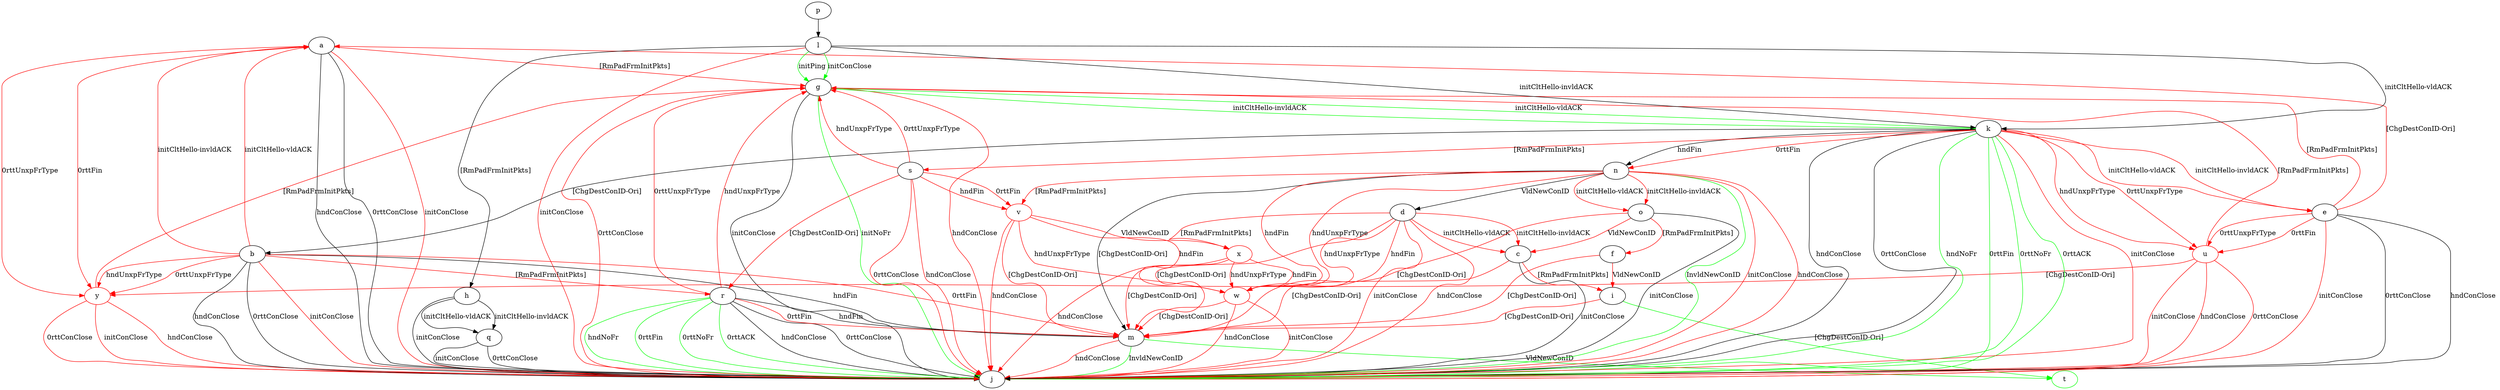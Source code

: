 digraph "" {
	a -> g	[key=0,
		color=red,
		label="[RmPadFrmInitPkts] "];
	a -> j	[key=0,
		label="hndConClose "];
	a -> j	[key=1,
		label="0rttConClose "];
	a -> j	[key=2,
		color=red,
		label="initConClose "];
	y	[color=red];
	a -> y	[key=0,
		color=red,
		label="0rttFin "];
	a -> y	[key=1,
		color=red,
		label="0rttUnxpFrType "];
	b -> a	[key=0,
		color=red,
		label="initCltHello-vldACK "];
	b -> a	[key=1,
		color=red,
		label="initCltHello-invldACK "];
	b -> j	[key=0,
		label="hndConClose "];
	b -> j	[key=1,
		label="0rttConClose "];
	b -> j	[key=2,
		color=red,
		label="initConClose "];
	b -> m	[key=0,
		label="hndFin "];
	b -> m	[key=1,
		color=red,
		label="0rttFin "];
	b -> r	[key=0,
		color=red,
		label="[RmPadFrmInitPkts] "];
	b -> y	[key=0,
		color=red,
		label="hndUnxpFrType "];
	b -> y	[key=1,
		color=red,
		label="0rttUnxpFrType "];
	c -> i	[key=0,
		color=red,
		label="[RmPadFrmInitPkts] "];
	c -> j	[key=0,
		label="initConClose "];
	c -> m	[key=0,
		color=red,
		label="[ChgDestConID-Ori] "];
	d -> c	[key=0,
		color=red,
		label="initCltHello-vldACK "];
	d -> c	[key=1,
		color=red,
		label="initCltHello-invldACK "];
	d -> j	[key=0,
		color=red,
		label="initConClose "];
	d -> j	[key=1,
		color=red,
		label="hndConClose "];
	d -> m	[key=0,
		color=red,
		label="[ChgDestConID-Ori] "];
	w	[color=red];
	d -> w	[key=0,
		color=red,
		label="hndFin "];
	d -> w	[key=1,
		color=red,
		label="hndUnxpFrType "];
	x	[color=red];
	d -> x	[key=0,
		color=red,
		label="[RmPadFrmInitPkts] "];
	e -> a	[key=0,
		color=red,
		label="[ChgDestConID-Ori] "];
	e -> g	[key=0,
		color=red,
		label="[RmPadFrmInitPkts] "];
	e -> j	[key=0,
		label="hndConClose "];
	e -> j	[key=1,
		label="0rttConClose "];
	e -> j	[key=2,
		color=red,
		label="initConClose "];
	u	[color=red];
	e -> u	[key=0,
		color=red,
		label="0rttFin "];
	e -> u	[key=1,
		color=red,
		label="0rttUnxpFrType "];
	f -> i	[key=0,
		color=red,
		label="VldNewConID "];
	f -> m	[key=0,
		color=red,
		label="[ChgDestConID-Ori] "];
	g -> j	[key=0,
		label="initConClose "];
	g -> j	[key=1,
		color=green,
		label="initNoFr "];
	g -> j	[key=2,
		color=red,
		label="hndConClose "];
	g -> j	[key=3,
		color=red,
		label="0rttConClose "];
	g -> k	[key=0,
		color=green,
		label="initCltHello-vldACK "];
	g -> k	[key=1,
		color=green,
		label="initCltHello-invldACK "];
	h -> j	[key=0,
		label="initConClose "];
	h -> q	[key=0,
		label="initCltHello-vldACK "];
	h -> q	[key=1,
		label="initCltHello-invldACK "];
	i -> m	[key=0,
		color=red,
		label="[ChgDestConID-Ori] "];
	t	[color=green];
	i -> t	[key=0,
		color=green,
		label="[ChgDestConID-Ori] "];
	k -> b	[key=0,
		label="[ChgDestConID-Ori] "];
	k -> e	[key=0,
		color=red,
		label="initCltHello-vldACK "];
	k -> e	[key=1,
		color=red,
		label="initCltHello-invldACK "];
	k -> j	[key=0,
		label="hndConClose "];
	k -> j	[key=1,
		label="0rttConClose "];
	k -> j	[key=2,
		color=green,
		label="hndNoFr "];
	k -> j	[key=3,
		color=green,
		label="0rttFin "];
	k -> j	[key=4,
		color=green,
		label="0rttNoFr "];
	k -> j	[key=5,
		color=green,
		label="0rttACK "];
	k -> j	[key=6,
		color=red,
		label="initConClose "];
	k -> n	[key=0,
		label="hndFin "];
	k -> n	[key=1,
		color=red,
		label="0rttFin "];
	k -> s	[key=0,
		color=red,
		label="[RmPadFrmInitPkts] "];
	k -> u	[key=0,
		color=red,
		label="hndUnxpFrType "];
	k -> u	[key=1,
		color=red,
		label="0rttUnxpFrType "];
	l -> g	[key=0,
		color=green,
		label="initPing "];
	l -> g	[key=1,
		color=green,
		label="initConClose "];
	l -> h	[key=0,
		label="[RmPadFrmInitPkts] "];
	l -> j	[key=0,
		color=red,
		label="initConClose "];
	l -> k	[key=0,
		label="initCltHello-vldACK "];
	l -> k	[key=1,
		label="initCltHello-invldACK "];
	m -> j	[key=0,
		color=green,
		label="InvldNewConID "];
	m -> j	[key=1,
		color=red,
		label="hndConClose "];
	m -> t	[key=0,
		color=green,
		label="VldNewConID "];
	n -> d	[key=0,
		label="VldNewConID "];
	n -> j	[key=0,
		color=green,
		label="InvldNewConID "];
	n -> j	[key=1,
		color=red,
		label="initConClose "];
	n -> j	[key=2,
		color=red,
		label="hndConClose "];
	n -> m	[key=0,
		label="[ChgDestConID-Ori] "];
	n -> o	[key=0,
		color=red,
		label="initCltHello-vldACK "];
	n -> o	[key=1,
		color=red,
		label="initCltHello-invldACK "];
	v	[color=red];
	n -> v	[key=0,
		color=red,
		label="[RmPadFrmInitPkts] "];
	n -> w	[key=0,
		color=red,
		label="hndFin "];
	n -> w	[key=1,
		color=red,
		label="hndUnxpFrType "];
	o -> c	[key=0,
		color=red,
		label="VldNewConID "];
	o -> f	[key=0,
		color=red,
		label="[RmPadFrmInitPkts] "];
	o -> j	[key=0,
		label="initConClose "];
	o -> m	[key=0,
		color=red,
		label="[ChgDestConID-Ori] "];
	p -> l	[key=0];
	q -> j	[key=0,
		label="initConClose "];
	q -> j	[key=1,
		label="0rttConClose "];
	r -> g	[key=0,
		color=red,
		label="hndUnxpFrType "];
	r -> g	[key=1,
		color=red,
		label="0rttUnxpFrType "];
	r -> j	[key=0,
		label="hndConClose "];
	r -> j	[key=1,
		label="0rttConClose "];
	r -> j	[key=2,
		color=green,
		label="hndNoFr "];
	r -> j	[key=3,
		color=green,
		label="0rttFin "];
	r -> j	[key=4,
		color=green,
		label="0rttNoFr "];
	r -> j	[key=5,
		color=green,
		label="0rttACK "];
	r -> m	[key=0,
		label="hndFin "];
	r -> m	[key=1,
		color=red,
		label="0rttFin "];
	s -> g	[key=0,
		color=red,
		label="hndUnxpFrType "];
	s -> g	[key=1,
		color=red,
		label="0rttUnxpFrType "];
	s -> j	[key=0,
		color=red,
		label="hndConClose "];
	s -> j	[key=1,
		color=red,
		label="0rttConClose "];
	s -> r	[key=0,
		color=red,
		label="[ChgDestConID-Ori] "];
	s -> v	[key=0,
		color=red,
		label="hndFin "];
	s -> v	[key=1,
		color=red,
		label="0rttFin "];
	u -> g	[key=0,
		color=red,
		label="[RmPadFrmInitPkts] "];
	u -> j	[key=0,
		color=red,
		label="initConClose "];
	u -> j	[key=1,
		color=red,
		label="hndConClose "];
	u -> j	[key=2,
		color=red,
		label="0rttConClose "];
	u -> y	[key=0,
		color=red,
		label="[ChgDestConID-Ori] "];
	v -> j	[key=0,
		color=red,
		label="hndConClose "];
	v -> m	[key=0,
		color=red,
		label="[ChgDestConID-Ori] "];
	v -> w	[key=0,
		color=red,
		label="hndFin "];
	v -> w	[key=1,
		color=red,
		label="hndUnxpFrType "];
	v -> x	[key=0,
		color=red,
		label="VldNewConID "];
	w -> j	[key=0,
		color=red,
		label="initConClose "];
	w -> j	[key=1,
		color=red,
		label="hndConClose "];
	w -> m	[key=0,
		color=red,
		label="[ChgDestConID-Ori] "];
	x -> j	[key=0,
		color=red,
		label="hndConClose "];
	x -> m	[key=0,
		color=red,
		label="[ChgDestConID-Ori] "];
	x -> w	[key=0,
		color=red,
		label="hndFin "];
	x -> w	[key=1,
		color=red,
		label="hndUnxpFrType "];
	y -> g	[key=0,
		color=red,
		label="[RmPadFrmInitPkts] "];
	y -> j	[key=0,
		color=red,
		label="initConClose "];
	y -> j	[key=1,
		color=red,
		label="hndConClose "];
	y -> j	[key=2,
		color=red,
		label="0rttConClose "];
}
